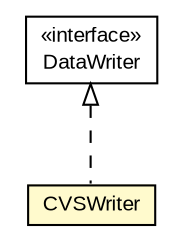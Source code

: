 #!/usr/local/bin/dot
#
# Class diagram 
# Generated by UMLGraph version R5_6 (http://www.umlgraph.org/)
#

digraph G {
	edge [fontname="arial",fontsize=10,labelfontname="arial",labelfontsize=10];
	node [fontname="arial",fontsize=10,shape=plaintext];
	nodesep=0.25;
	ranksep=0.5;
	// java_oo.thread.DataWriter
	c1213 [label=<<table title="java_oo.thread.DataWriter" border="0" cellborder="1" cellspacing="0" cellpadding="2" port="p" href="./DataWriter.html">
		<tr><td><table border="0" cellspacing="0" cellpadding="1">
<tr><td align="center" balign="center"> &#171;interface&#187; </td></tr>
<tr><td align="center" balign="center"> DataWriter </td></tr>
		</table></td></tr>
		</table>>, URL="./DataWriter.html", fontname="arial", fontcolor="black", fontsize=10.0];
	// java_oo.thread.CVSWriter
	c1215 [label=<<table title="java_oo.thread.CVSWriter" border="0" cellborder="1" cellspacing="0" cellpadding="2" port="p" bgcolor="lemonChiffon" href="./CVSWriter.html">
		<tr><td><table border="0" cellspacing="0" cellpadding="1">
<tr><td align="center" balign="center"> CVSWriter </td></tr>
		</table></td></tr>
		</table>>, URL="./CVSWriter.html", fontname="arial", fontcolor="black", fontsize=10.0];
	//java_oo.thread.CVSWriter implements java_oo.thread.DataWriter
	c1213:p -> c1215:p [dir=back,arrowtail=empty,style=dashed];
}

